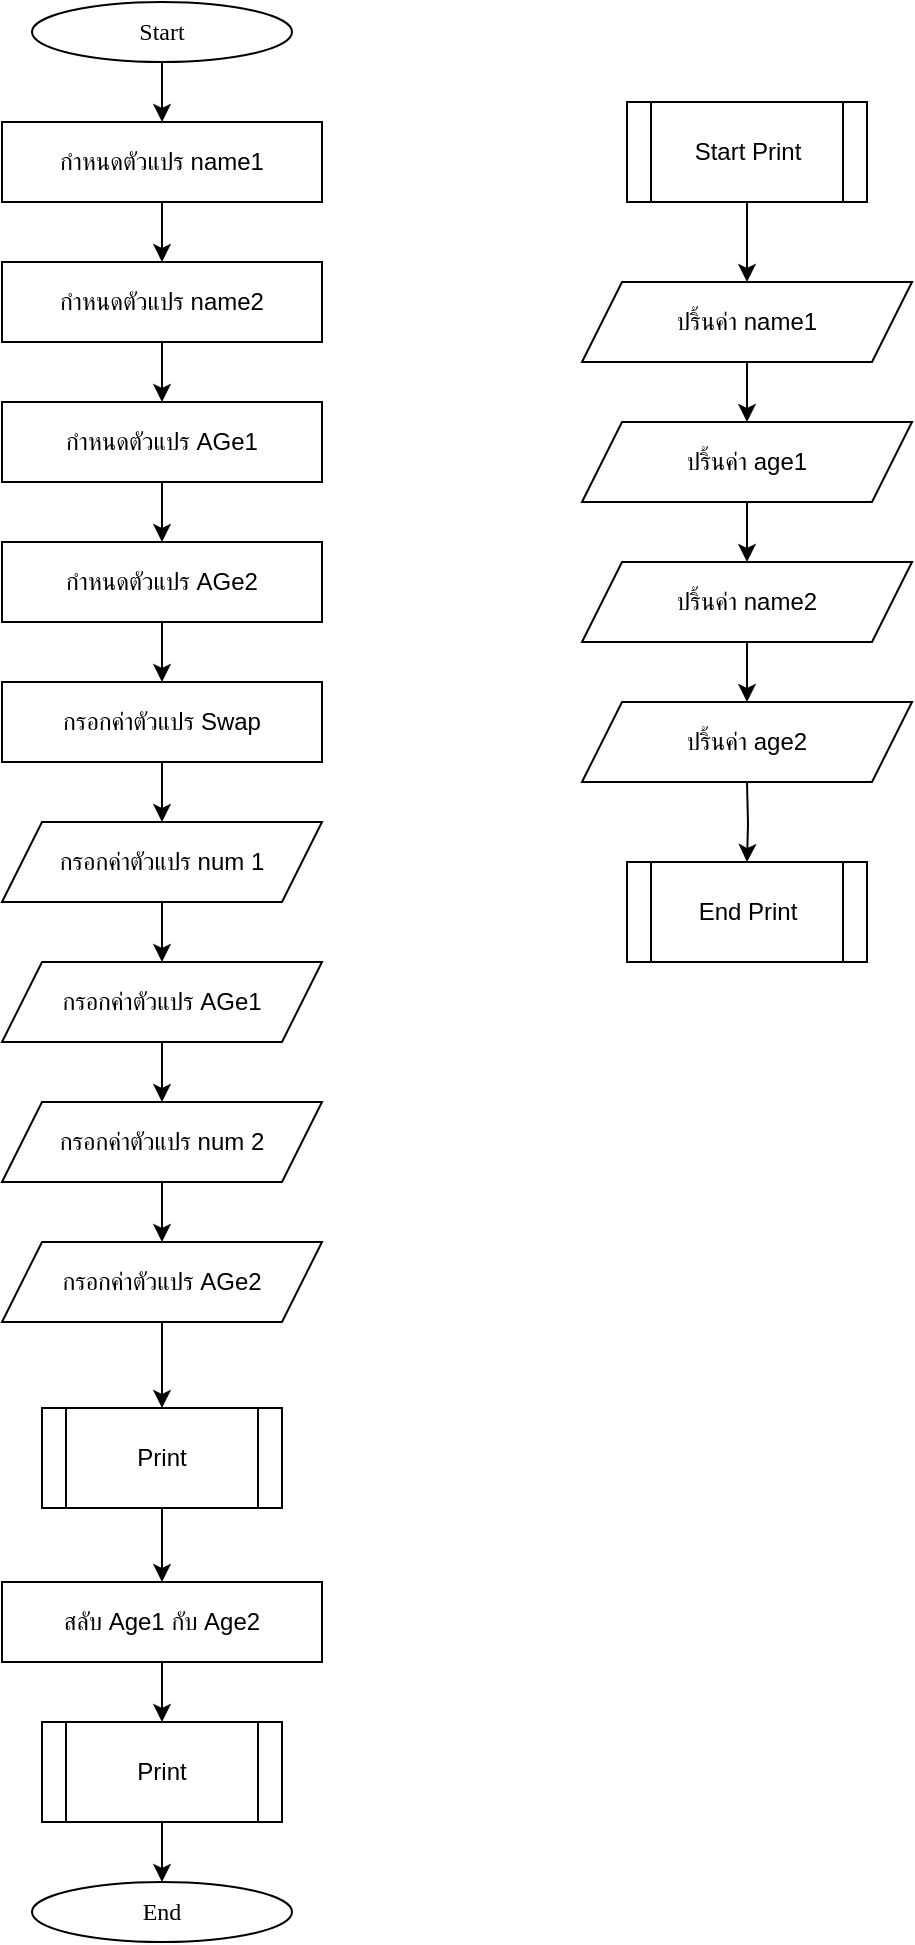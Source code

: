 <mxfile version="25.0.1">
  <diagram name="Page-1" id="WpQWqwLGqnZRCDRyW1KJ">
    <mxGraphModel dx="1684" dy="1552" grid="1" gridSize="10" guides="1" tooltips="1" connect="1" arrows="1" fold="1" page="1" pageScale="1" pageWidth="850" pageHeight="1100" math="0" shadow="0">
      <root>
        <mxCell id="0" />
        <mxCell id="1" parent="0" />
        <mxCell id="gyq8WIJsPYIdBO1_Q_WW-1" value="" style="edgeStyle=orthogonalEdgeStyle;rounded=0;orthogonalLoop=1;jettySize=auto;html=1;" edge="1" parent="1" source="gyq8WIJsPYIdBO1_Q_WW-2">
          <mxGeometry relative="1" as="geometry">
            <mxPoint x="-589.971" y="-960" as="targetPoint" />
          </mxGeometry>
        </mxCell>
        <mxCell id="gyq8WIJsPYIdBO1_Q_WW-2" value="&lt;font data-font-src=&quot;https://fonts.googleapis.com/css?family=Sarabun&quot; face=&quot;Sarabun&quot;&gt;Start&lt;/font&gt;" style="ellipse;whiteSpace=wrap;html=1;" vertex="1" parent="1">
          <mxGeometry x="-655.0" y="-1020" width="130" height="30" as="geometry" />
        </mxCell>
        <mxCell id="gyq8WIJsPYIdBO1_Q_WW-3" value="" style="edgeStyle=orthogonalEdgeStyle;rounded=0;orthogonalLoop=1;jettySize=auto;html=1;" edge="1" parent="1" source="gyq8WIJsPYIdBO1_Q_WW-4" target="gyq8WIJsPYIdBO1_Q_WW-6">
          <mxGeometry relative="1" as="geometry" />
        </mxCell>
        <mxCell id="gyq8WIJsPYIdBO1_Q_WW-4" value="กำหนดตัวแปร name2" style="rounded=0;whiteSpace=wrap;html=1;" vertex="1" parent="1">
          <mxGeometry x="-670" y="-890" width="160" height="40" as="geometry" />
        </mxCell>
        <mxCell id="gyq8WIJsPYIdBO1_Q_WW-5" value="" style="edgeStyle=orthogonalEdgeStyle;rounded=0;orthogonalLoop=1;jettySize=auto;html=1;" edge="1" parent="1" source="gyq8WIJsPYIdBO1_Q_WW-6" target="gyq8WIJsPYIdBO1_Q_WW-8">
          <mxGeometry relative="1" as="geometry" />
        </mxCell>
        <mxCell id="gyq8WIJsPYIdBO1_Q_WW-6" value="กำหนดตัวแปร AGe1" style="rounded=0;whiteSpace=wrap;html=1;" vertex="1" parent="1">
          <mxGeometry x="-670" y="-820" width="160" height="40" as="geometry" />
        </mxCell>
        <mxCell id="gyq8WIJsPYIdBO1_Q_WW-7" style="edgeStyle=orthogonalEdgeStyle;rounded=0;orthogonalLoop=1;jettySize=auto;html=1;entryX=0.5;entryY=0;entryDx=0;entryDy=0;" edge="1" parent="1" source="gyq8WIJsPYIdBO1_Q_WW-8" target="gyq8WIJsPYIdBO1_Q_WW-10">
          <mxGeometry relative="1" as="geometry" />
        </mxCell>
        <mxCell id="gyq8WIJsPYIdBO1_Q_WW-8" value="กำหนดตัวแปร&amp;nbsp;&lt;span style=&quot;color: rgba(0, 0, 0, 0); font-family: monospace; font-size: 0px; text-align: start; text-wrap-mode: nowrap;&quot;&gt;%3CmxGraphModel%3E%3Croot%3E%3CmxCell%20id%3D%220%22%2F%3E%3CmxCell%20id%3D%221%22%20parent%3D%220%22%2F%3E%3CmxCell%20id%3D%222%22%20value%3D%22%22%20style%3D%22edgeStyle%3DorthogonalEdgeStyle%3Brounded%3D0%3BorthogonalLoop%3D1%3BjettySize%3Dauto%3Bhtml%3D1%3B%22%20edge%3D%221%22%20source%3D%223%22%20parent%3D%221%22%3E%3CmxGeometry%20relative%3D%221%22%20as%3D%22geometry%22%3E%3CmxPoint%20x%3D%22-679.971%22%20y%3D%22-950%22%20as%3D%22targetPoint%22%2F%3E%3C%2FmxGeometry%3E%3C%2FmxCell%3E%3CmxCell%20id%3D%223%22%20value%3D%22%26lt%3Bfont%20data-font-src%3D%26quot%3Bhttps%3A%2F%2Ffonts.googleapis.com%2Fcss%3Ffamily%3DSarabun%26quot%3B%20face%3D%26quot%3BSarabun%26quot%3B%26gt%3BStart%26lt%3B%2Ffont%26gt%3B%22%20style%3D%22ellipse%3BwhiteSpace%3Dwrap%3Bhtml%3D1%3B%22%20vertex%3D%221%22%20parent%3D%221%22%3E%3CmxGeometry%20x%3D%22-745.0%22%20y%3D%22-1010%22%20width%3D%22130%22%20height%3D%2230%22%20as%3D%22geometry%22%2F%3E%3C%2FmxCell%3E%3CmxCell%20id%3D%224%22%20value%3D%22%22%20style%3D%22edgeStyle%3DorthogonalEdgeStyle%3Brounded%3D0%3BorthogonalLoop%3D1%3BjettySize%3Dauto%3Bhtml%3D1%3B%22%20edge%3D%221%22%20source%3D%225%22%20target%3D%227%22%20parent%3D%221%22%3E%3CmxGeometry%20relative%3D%221%22%20as%3D%22geometry%22%2F%3E%3C%2FmxCell%3E%3CmxCell%20id%3D%225%22%20value%3D%22%E0%B8%81%E0%B8%B3%E0%B8%AB%E0%B8%99%E0%B8%94%E0%B8%95%E0%B8%B1%E0%B8%A7%E0%B9%81%E0%B8%9B%E0%B8%A3%20num%201%22%20style%3D%22rounded%3D0%3BwhiteSpace%3Dwrap%3Bhtml%3D1%3B%22%20vertex%3D%221%22%20parent%3D%221%22%3E%3CmxGeometry%20x%3D%22-760%22%20y%3D%22-880%22%20width%3D%22160%22%20height%3D%2240%22%20as%3D%22geometry%22%2F%3E%3C%2FmxCell%3E%3CmxCell%20id%3D%226%22%20value%3D%22%22%20style%3D%22edgeStyle%3DorthogonalEdgeStyle%3Brounded%3D0%3BorthogonalLoop%3D1%3BjettySize%3Dauto%3Bhtml%3D1%3B%22%20edge%3D%221%22%20source%3D%227%22%20target%3D%229%22%20parent%3D%221%22%3E%3CmxGeometry%20relative%3D%221%22%20as%3D%22geometry%22%2F%3E%3C%2FmxCell%3E%3CmxCell%20id%3D%227%22%20value%3D%22%E0%B8%81%E0%B8%B3%E0%B8%AB%E0%B8%99%E0%B8%94%E0%B8%95%E0%B8%B1%E0%B8%A7%E0%B9%81%E0%B8%9B%E0%B8%A3%20num%202%22%20style%3D%22rounded%3D0%3BwhiteSpace%3Dwrap%3Bhtml%3D1%3B%22%20vertex%3D%221%22%20parent%3D%221%22%3E%3CmxGeometry%20x%3D%22-760%22%20y%3D%22-810%22%20width%3D%22160%22%20height%3D%2240%22%20as%3D%22geometry%22%2F%3E%3C%2FmxCell%3E%3CmxCell%20id%3D%228%22%20style%3D%22edgeStyle%3DorthogonalEdgeStyle%3Brounded%3D0%3BorthogonalLoop%3D1%3BjettySize%3Dauto%3Bhtml%3D1%3BentryX%3D0.5%3BentryY%3D0%3BentryDx%3D0%3BentryDy%3D0%3B%22%20edge%3D%221%22%20source%3D%229%22%20target%3D%2211%22%20parent%3D%221%22%3E%3CmxGeometry%20relative%3D%221%22%20as%3D%22geometry%22%2F%3E%3C%2FmxCell%3E%3CmxCell%20id%3D%229%22%20value%3D%22%E0%B8%81%E0%B8%B3%E0%B8%AB%E0%B8%99%E0%B8%94%E0%B8%95%E0%B8%B1%E0%B8%A7%E0%B9%81%E0%B8%9B%E0%B8%A3%20num%203%22%20style%3D%22rounded%3D0%3BwhiteSpace%3Dwrap%3Bhtml%3D1%3B%22%20vertex%3D%221%22%20parent%3D%221%22%3E%3CmxGeometry%20x%3D%22-760%22%20y%3D%22-740%22%20width%3D%22160%22%20height%3D%2240%22%20as%3D%22geometry%22%2F%3E%3C%2FmxCell%3E%3CmxCell%20id%3D%2210%22%20value%3D%22%22%20style%3D%22edgeStyle%3DorthogonalEdgeStyle%3Brounded%3D0%3BorthogonalLoop%3D1%3BjettySize%3Dauto%3Bhtml%3D1%3B%22%20edge%3D%221%22%20source%3D%2211%22%20target%3D%2213%22%20parent%3D%221%22%3E%3CmxGeometry%20relative%3D%221%22%20as%3D%22geometry%22%2F%3E%3C%2FmxCell%3E%3CmxCell%20id%3D%2211%22%20value%3D%22%E0%B8%81%E0%B8%A3%E0%B8%AD%E0%B8%81%E0%B8%84%E0%B9%88%E0%B8%B2%E0%B8%95%E0%B8%B1%E0%B8%A7%E0%B9%81%E0%B8%9B%E0%B8%A3%20num%201%22%20style%3D%22rounded%3D0%3BwhiteSpace%3Dwrap%3Bhtml%3D1%3B%22%20vertex%3D%221%22%20parent%3D%221%22%3E%3CmxGeometry%20x%3D%22-760%22%20y%3D%22-670%22%20width%3D%22160%22%20height%3D%2240%22%20as%3D%22geometry%22%2F%3E%3C%2FmxCell%3E%3CmxCell%20id%3D%2212%22%20value%3D%22%22%20style%3D%22edgeStyle%3DorthogonalEdgeStyle%3Brounded%3D0%3BorthogonalLoop%3D1%3BjettySize%3Dauto%3Bhtml%3D1%3B%22%20edge%3D%221%22%20source%3D%2213%22%20target%3D%2215%22%20parent%3D%221%22%3E%3CmxGeometry%20relative%3D%221%22%20as%3D%22geometry%22%2F%3E%3C%2FmxCell%3E%3CmxCell%20id%3D%2213%22%20value%3D%22%E0%B8%81%E0%B8%A3%E0%B8%AD%E0%B8%81%E0%B8%84%E0%B9%88%E0%B8%B2%E0%B8%95%E0%B8%B1%E0%B8%A7%E0%B9%81%E0%B8%9B%E0%B8%A3%20num%202%22%20style%3D%22rounded%3D0%3BwhiteSpace%3Dwrap%3Bhtml%3D1%3B%22%20vertex%3D%221%22%20parent%3D%221%22%3E%3CmxGeometry%20x%3D%22-760%22%20y%3D%22-600%22%20width%3D%22160%22%20height%3D%2240%22%20as%3D%22geometry%22%2F%3E%3C%2FmxCell%3E%3CmxCell%20id%3D%2214%22%20value%3D%22%22%20style%3D%22edgeStyle%3DorthogonalEdgeStyle%3Brounded%3D0%3BorthogonalLoop%3D1%3BjettySize%3Dauto%3Bhtml%3D1%3B%22%20edge%3D%221%22%20source%3D%2215%22%20target%3D%2229%22%20parent%3D%221%22%3E%3CmxGeometry%20relative%3D%221%22%20as%3D%22geometry%22%2F%3E%3C%2FmxCell%3E%3CmxCell%20id%3D%2215%22%20value%3D%22%E0%B8%81%E0%B8%A3%E0%B8%AD%E0%B8%81%E0%B8%84%E0%B9%88%E0%B8%B2%E0%B8%95%E0%B8%B1%E0%B8%A7%E0%B9%81%E0%B8%9B%E0%B8%A3%20num%203%22%20style%3D%22rounded%3D0%3BwhiteSpace%3Dwrap%3Bhtml%3D1%3B%22%20vertex%3D%221%22%20parent%3D%221%22%3E%3CmxGeometry%20x%3D%22-760%22%20y%3D%22-530%22%20width%3D%22160%22%20height%3D%2240%22%20as%3D%22geometry%22%2F%3E%3C%2FmxCell%3E%3CmxCell%20id%3D%2216%22%20value%3D%22%22%20style%3D%22edgeStyle%3DorthogonalEdgeStyle%3Brounded%3D0%3BorthogonalLoop%3D1%3BjettySize%3Dauto%3Bhtml%3D1%3B%22%20edge%3D%221%22%20source%3D%2217%22%20target%3D%2219%22%20parent%3D%221%22%3E%3CmxGeometry%20relative%3D%221%22%20as%3D%22geometry%22%2F%3E%3C%2FmxCell%3E%3CmxCell%20id%3D%2217%22%20value%3D%22Start%20cal%22%20style%3D%22shape%3Dprocess%3BwhiteSpace%3Dwrap%3Bhtml%3D1%3BbackgroundOutline%3D1%3B%22%20vertex%3D%221%22%20parent%3D%221%22%3E%3CmxGeometry%20x%3D%22-210%22%20y%3D%22-940%22%20width%3D%22120%22%20height%3D%2250%22%20as%3D%22geometry%22%2F%3E%3C%2FmxCell%3E%3CmxCell%20id%3D%2218%22%20value%3D%22%22%20style%3D%22edgeStyle%3DorthogonalEdgeStyle%3Brounded%3D0%3BorthogonalLoop%3D1%3BjettySize%3Dauto%3Bhtml%3D1%3B%22%20edge%3D%221%22%20source%3D%2219%22%20target%3D%2221%22%20parent%3D%221%22%3E%3CmxGeometry%20relative%3D%221%22%20as%3D%22geometry%22%2F%3E%3C%2FmxCell%3E%3CmxCell%20id%3D%2219%22%20value%3D%22sum%20%3D%20num1%20%2B%20num2%20%2Bnum3%22%20style%3D%22rounded%3D0%3BwhiteSpace%3Dwrap%3Bhtml%3D1%3B%22%20vertex%3D%221%22%20parent%3D%221%22%3E%3CmxGeometry%20x%3D%22-230%22%20y%3D%22-850%22%20width%3D%22160%22%20height%3D%2240%22%20as%3D%22geometry%22%2F%3E%3C%2FmxCell%3E%3CmxCell%20id%3D%2220%22%20value%3D%22%22%20style%3D%22edgeStyle%3DorthogonalEdgeStyle%3Brounded%3D0%3BorthogonalLoop%3D1%3BjettySize%3Dauto%3Bhtml%3D1%3B%22%20edge%3D%221%22%20source%3D%2221%22%20target%3D%2224%22%20parent%3D%221%22%3E%3CmxGeometry%20relative%3D%221%22%20as%3D%22geometry%22%2F%3E%3C%2FmxCell%3E%3CmxCell%20id%3D%2221%22%20value%3D%22%26lt%3Bfont%20face%3D%26quot%3BConsolas%2C%20Courier%20New%2C%20monospace%26quot%3B%26gt%3B%26lt%3Bspan%20style%3D%26quot%3Bfont-size%3A%2014px%3B%20white-space%3A%20pre%3B%26quot%3B%26gt%3Breturn%20sum%20%26lt%3B%2Fspan%26gt%3B%26lt%3B%2Ffont%26gt%3B%22%20style%3D%22rounded%3D0%3BwhiteSpace%3Dwrap%3Bhtml%3D1%3B%22%20vertex%3D%221%22%20parent%3D%221%22%3E%3CmxGeometry%20x%3D%22-230%22%20y%3D%22-780%22%20width%3D%22160%22%20height%3D%2240%22%20as%3D%22geometry%22%2F%3E%3C%2FmxCell%3E%3CmxCell%20id%3D%2222%22%20style%3D%22edgeStyle%3DorthogonalEdgeStyle%3Brounded%3D0%3BorthogonalLoop%3D1%3BjettySize%3Dauto%3Bhtml%3D1%3BentryX%3D0.5%3BentryY%3D0%3BentryDx%3D0%3BentryDy%3D0%3B%22%20edge%3D%221%22%20source%3D%2223%22%20target%3D%225%22%20parent%3D%221%22%3E%3CmxGeometry%20relative%3D%221%22%20as%3D%22geometry%22%2F%3E%3C%2FmxCell%3E%3CmxCell%20id%3D%2223%22%20value%3D%22%E0%B8%81%E0%B8%B3%E0%B8%AB%E0%B8%99%E0%B8%94%E0%B8%95%E0%B8%B1%E0%B8%A7%E0%B9%81%E0%B8%9B%E0%B8%A3%20Sum%22%20style%3D%22rounded%3D0%3BwhiteSpace%3Dwrap%3Bhtml%3D1%3B%22%20vertex%3D%221%22%20parent%3D%221%22%3E%3CmxGeometry%20x%3D%22-760%22%20y%3D%22-950%22%20width%3D%22160%22%20height%3D%2240%22%20as%3D%22geometry%22%2F%3E%3C%2FmxCell%3E%3CmxCell%20id%3D%2224%22%20value%3D%22End%20cal%22%20style%3D%22shape%3Dprocess%3BwhiteSpace%3Dwrap%3Bhtml%3D1%3BbackgroundOutline%3D1%3B%22%20vertex%3D%221%22%20parent%3D%221%22%3E%3CmxGeometry%20x%3D%22-210%22%20y%3D%22-700%22%20width%3D%22120%22%20height%3D%2250%22%20as%3D%22geometry%22%2F%3E%3C%2FmxCell%3E%3CmxCell%20id%3D%2225%22%20value%3D%22%22%20style%3D%22edgeStyle%3DorthogonalEdgeStyle%3Brounded%3D0%3BorthogonalLoop%3D1%3BjettySize%3Dauto%3Bhtml%3D1%3B%22%20edge%3D%221%22%20source%3D%2226%22%20target%3D%2227%22%20parent%3D%221%22%3E%3CmxGeometry%20relative%3D%221%22%20as%3D%22geometry%22%2F%3E%3C%2FmxCell%3E%3CmxCell%20id%3D%2226%22%20value%3D%22%E0%B8%9B%E0%B8%A3%E0%B8%B4%E0%B9%89%E0%B8%99%20Sum%22%20style%3D%22rounded%3D0%3BwhiteSpace%3Dwrap%3Bhtml%3D1%3Bshape%3Dparallelogram%3Bperimeter%3DparallelogramPerimeter%3BfixedSize%3D1%3B%22%20vertex%3D%221%22%20parent%3D%221%22%3E%3CmxGeometry%20x%3D%22-760%22%20y%3D%22-357%22%20width%3D%22160%22%20height%3D%2240%22%20as%3D%22geometry%22%2F%3E%3C%2FmxCell%3E%3CmxCell%20id%3D%2227%22%20value%3D%22%26lt%3Bfont%20data-font-src%3D%26quot%3Bhttps%3A%2F%2Ffonts.googleapis.com%2Fcss%3Ffamily%3DSarabun%26quot%3B%20face%3D%26quot%3BSarabun%26quot%3B%26gt%3BEnd%26lt%3B%2Ffont%26gt%3B%22%20style%3D%22ellipse%3BwhiteSpace%3Dwrap%3Bhtml%3D1%3B%22%20vertex%3D%221%22%20parent%3D%221%22%3E%3CmxGeometry%20x%3D%22-745.0%22%20y%3D%22-277%22%20width%3D%22130%22%20height%3D%2230%22%20as%3D%22geometry%22%2F%3E%3C%2FmxCell%3E%3CmxCell%20id%3D%2228%22%20value%3D%22%22%20style%3D%22edgeStyle%3DorthogonalEdgeStyle%3Brounded%3D0%3BorthogonalLoop%3D1%3BjettySize%3Dauto%3Bhtml%3D1%3B%22%20edge%3D%221%22%20source%3D%2229%22%20target%3D%2226%22%20parent%3D%221%22%3E%3CmxGeometry%20relative%3D%221%22%20as%3D%22geometry%22%2F%3E%3C%2FmxCell%3E%3CmxCell%20id%3D%2229%22%20value%3D%22cal%22%20style%3D%22shape%3Dprocess%3BwhiteSpace%3Dwrap%3Bhtml%3D1%3BbackgroundOutline%3D1%3B%22%20vertex%3D%221%22%20parent%3D%221%22%3E%3CmxGeometry%20x%3D%22-740%22%20y%3D%22-450%22%20width%3D%22120%22%20height%3D%2250%22%20as%3D%22geometry%22%2F%3E%3C%2FmxCell%3E%3C%2Froot%3E%3C%2FmxGraphModel%3E&amp;nbsp;&lt;/span&gt;AGe2" style="rounded=0;whiteSpace=wrap;html=1;" vertex="1" parent="1">
          <mxGeometry x="-670" y="-750" width="160" height="40" as="geometry" />
        </mxCell>
        <mxCell id="gyq8WIJsPYIdBO1_Q_WW-9" value="" style="edgeStyle=orthogonalEdgeStyle;rounded=0;orthogonalLoop=1;jettySize=auto;html=1;" edge="1" parent="1" source="gyq8WIJsPYIdBO1_Q_WW-10" target="gyq8WIJsPYIdBO1_Q_WW-12">
          <mxGeometry relative="1" as="geometry" />
        </mxCell>
        <mxCell id="gyq8WIJsPYIdBO1_Q_WW-10" value="กรอกค่าตัวแปร Swap" style="rounded=0;whiteSpace=wrap;html=1;" vertex="1" parent="1">
          <mxGeometry x="-670" y="-680" width="160" height="40" as="geometry" />
        </mxCell>
        <mxCell id="gyq8WIJsPYIdBO1_Q_WW-11" value="" style="edgeStyle=orthogonalEdgeStyle;rounded=0;orthogonalLoop=1;jettySize=auto;html=1;" edge="1" parent="1" source="gyq8WIJsPYIdBO1_Q_WW-12" target="gyq8WIJsPYIdBO1_Q_WW-14">
          <mxGeometry relative="1" as="geometry" />
        </mxCell>
        <mxCell id="gyq8WIJsPYIdBO1_Q_WW-12" value="กรอกค่าตัวแปร num 1" style="rounded=0;whiteSpace=wrap;html=1;shape=parallelogram;perimeter=parallelogramPerimeter;fixedSize=1;" vertex="1" parent="1">
          <mxGeometry x="-670" y="-610" width="160" height="40" as="geometry" />
        </mxCell>
        <mxCell id="gyq8WIJsPYIdBO1_Q_WW-32" value="" style="edgeStyle=orthogonalEdgeStyle;rounded=0;orthogonalLoop=1;jettySize=auto;html=1;" edge="1" parent="1" source="gyq8WIJsPYIdBO1_Q_WW-14" target="gyq8WIJsPYIdBO1_Q_WW-31">
          <mxGeometry relative="1" as="geometry" />
        </mxCell>
        <mxCell id="gyq8WIJsPYIdBO1_Q_WW-14" value="กรอกค่าตัวแปร AGe1" style="rounded=0;whiteSpace=wrap;html=1;shape=parallelogram;perimeter=parallelogramPerimeter;fixedSize=1;" vertex="1" parent="1">
          <mxGeometry x="-670" y="-540" width="160" height="40" as="geometry" />
        </mxCell>
        <mxCell id="gyq8WIJsPYIdBO1_Q_WW-15" value="" style="edgeStyle=orthogonalEdgeStyle;rounded=0;orthogonalLoop=1;jettySize=auto;html=1;" edge="1" parent="1" source="gyq8WIJsPYIdBO1_Q_WW-16">
          <mxGeometry relative="1" as="geometry">
            <mxPoint x="-297.5" y="-880" as="targetPoint" />
          </mxGeometry>
        </mxCell>
        <mxCell id="gyq8WIJsPYIdBO1_Q_WW-16" value="Start Print" style="shape=process;whiteSpace=wrap;html=1;backgroundOutline=1;" vertex="1" parent="1">
          <mxGeometry x="-357.5" y="-970" width="120" height="50" as="geometry" />
        </mxCell>
        <mxCell id="gyq8WIJsPYIdBO1_Q_WW-19" value="" style="edgeStyle=orthogonalEdgeStyle;rounded=0;orthogonalLoop=1;jettySize=auto;html=1;" edge="1" parent="1" target="gyq8WIJsPYIdBO1_Q_WW-23">
          <mxGeometry relative="1" as="geometry">
            <mxPoint x="-297.5" y="-630" as="sourcePoint" />
          </mxGeometry>
        </mxCell>
        <mxCell id="gyq8WIJsPYIdBO1_Q_WW-21" style="edgeStyle=orthogonalEdgeStyle;rounded=0;orthogonalLoop=1;jettySize=auto;html=1;entryX=0.5;entryY=0;entryDx=0;entryDy=0;" edge="1" parent="1" source="gyq8WIJsPYIdBO1_Q_WW-22" target="gyq8WIJsPYIdBO1_Q_WW-4">
          <mxGeometry relative="1" as="geometry" />
        </mxCell>
        <mxCell id="gyq8WIJsPYIdBO1_Q_WW-22" value="กำหนดตัวแปร name1" style="rounded=0;whiteSpace=wrap;html=1;" vertex="1" parent="1">
          <mxGeometry x="-670" y="-960" width="160" height="40" as="geometry" />
        </mxCell>
        <mxCell id="gyq8WIJsPYIdBO1_Q_WW-23" value="End Print" style="shape=process;whiteSpace=wrap;html=1;backgroundOutline=1;" vertex="1" parent="1">
          <mxGeometry x="-357.5" y="-590" width="120" height="50" as="geometry" />
        </mxCell>
        <mxCell id="gyq8WIJsPYIdBO1_Q_WW-26" value="&lt;font data-font-src=&quot;https://fonts.googleapis.com/css?family=Sarabun&quot; face=&quot;Sarabun&quot;&gt;End&lt;/font&gt;" style="ellipse;whiteSpace=wrap;html=1;" vertex="1" parent="1">
          <mxGeometry x="-655.0" y="-80" width="130" height="30" as="geometry" />
        </mxCell>
        <mxCell id="gyq8WIJsPYIdBO1_Q_WW-29" value="" style="edgeStyle=orthogonalEdgeStyle;rounded=0;orthogonalLoop=1;jettySize=auto;html=1;" edge="1" source="gyq8WIJsPYIdBO1_Q_WW-31" target="gyq8WIJsPYIdBO1_Q_WW-30" parent="1">
          <mxGeometry relative="1" as="geometry" />
        </mxCell>
        <mxCell id="gyq8WIJsPYIdBO1_Q_WW-45" value="" style="edgeStyle=orthogonalEdgeStyle;rounded=0;orthogonalLoop=1;jettySize=auto;html=1;" edge="1" parent="1" source="gyq8WIJsPYIdBO1_Q_WW-30" target="gyq8WIJsPYIdBO1_Q_WW-44">
          <mxGeometry relative="1" as="geometry" />
        </mxCell>
        <mxCell id="gyq8WIJsPYIdBO1_Q_WW-30" value="กรอกค่าตัวแปร AGe2" style="rounded=0;whiteSpace=wrap;html=1;shape=parallelogram;perimeter=parallelogramPerimeter;fixedSize=1;" vertex="1" parent="1">
          <mxGeometry x="-670" y="-400" width="160" height="40" as="geometry" />
        </mxCell>
        <mxCell id="gyq8WIJsPYIdBO1_Q_WW-31" value="กรอกค่าตัวแปร num 2" style="rounded=0;whiteSpace=wrap;html=1;shape=parallelogram;perimeter=parallelogramPerimeter;fixedSize=1;" vertex="1" parent="1">
          <mxGeometry x="-670" y="-470" width="160" height="40" as="geometry" />
        </mxCell>
        <mxCell id="gyq8WIJsPYIdBO1_Q_WW-40" value="" style="edgeStyle=orthogonalEdgeStyle;rounded=0;orthogonalLoop=1;jettySize=auto;html=1;" edge="1" parent="1" source="gyq8WIJsPYIdBO1_Q_WW-35" target="gyq8WIJsPYIdBO1_Q_WW-38">
          <mxGeometry relative="1" as="geometry" />
        </mxCell>
        <mxCell id="gyq8WIJsPYIdBO1_Q_WW-35" value="ปริ้นค่า name1" style="shape=parallelogram;perimeter=parallelogramPerimeter;whiteSpace=wrap;html=1;fixedSize=1;" vertex="1" parent="1">
          <mxGeometry x="-380" y="-880" width="165" height="40" as="geometry" />
        </mxCell>
        <mxCell id="gyq8WIJsPYIdBO1_Q_WW-43" value="" style="edgeStyle=orthogonalEdgeStyle;rounded=0;orthogonalLoop=1;jettySize=auto;html=1;" edge="1" parent="1" source="gyq8WIJsPYIdBO1_Q_WW-36" target="gyq8WIJsPYIdBO1_Q_WW-42">
          <mxGeometry relative="1" as="geometry" />
        </mxCell>
        <mxCell id="gyq8WIJsPYIdBO1_Q_WW-36" value="ปริ้นค่า name2" style="shape=parallelogram;perimeter=parallelogramPerimeter;whiteSpace=wrap;html=1;fixedSize=1;" vertex="1" parent="1">
          <mxGeometry x="-380" y="-740" width="165" height="40" as="geometry" />
        </mxCell>
        <mxCell id="gyq8WIJsPYIdBO1_Q_WW-41" value="" style="edgeStyle=orthogonalEdgeStyle;rounded=0;orthogonalLoop=1;jettySize=auto;html=1;" edge="1" parent="1" source="gyq8WIJsPYIdBO1_Q_WW-38" target="gyq8WIJsPYIdBO1_Q_WW-36">
          <mxGeometry relative="1" as="geometry" />
        </mxCell>
        <mxCell id="gyq8WIJsPYIdBO1_Q_WW-38" value="ปริ้นค่า age1" style="shape=parallelogram;perimeter=parallelogramPerimeter;whiteSpace=wrap;html=1;fixedSize=1;" vertex="1" parent="1">
          <mxGeometry x="-380" y="-810" width="165" height="40" as="geometry" />
        </mxCell>
        <mxCell id="gyq8WIJsPYIdBO1_Q_WW-42" value="ปริ้นค่า age2" style="shape=parallelogram;perimeter=parallelogramPerimeter;whiteSpace=wrap;html=1;fixedSize=1;" vertex="1" parent="1">
          <mxGeometry x="-380" y="-670" width="165" height="40" as="geometry" />
        </mxCell>
        <mxCell id="gyq8WIJsPYIdBO1_Q_WW-48" value="" style="edgeStyle=orthogonalEdgeStyle;rounded=0;orthogonalLoop=1;jettySize=auto;html=1;" edge="1" parent="1" source="gyq8WIJsPYIdBO1_Q_WW-44" target="gyq8WIJsPYIdBO1_Q_WW-47">
          <mxGeometry relative="1" as="geometry" />
        </mxCell>
        <mxCell id="gyq8WIJsPYIdBO1_Q_WW-44" value="Print" style="shape=process;whiteSpace=wrap;html=1;backgroundOutline=1;" vertex="1" parent="1">
          <mxGeometry x="-650" y="-317" width="120" height="50" as="geometry" />
        </mxCell>
        <mxCell id="gyq8WIJsPYIdBO1_Q_WW-50" value="" style="edgeStyle=orthogonalEdgeStyle;rounded=0;orthogonalLoop=1;jettySize=auto;html=1;" edge="1" parent="1" source="gyq8WIJsPYIdBO1_Q_WW-47" target="gyq8WIJsPYIdBO1_Q_WW-49">
          <mxGeometry relative="1" as="geometry" />
        </mxCell>
        <mxCell id="gyq8WIJsPYIdBO1_Q_WW-47" value="สลับ Age1 กับ Age2" style="rounded=0;whiteSpace=wrap;html=1;" vertex="1" parent="1">
          <mxGeometry x="-670" y="-230" width="160" height="40" as="geometry" />
        </mxCell>
        <mxCell id="gyq8WIJsPYIdBO1_Q_WW-51" value="" style="edgeStyle=orthogonalEdgeStyle;rounded=0;orthogonalLoop=1;jettySize=auto;html=1;" edge="1" parent="1" source="gyq8WIJsPYIdBO1_Q_WW-49" target="gyq8WIJsPYIdBO1_Q_WW-26">
          <mxGeometry relative="1" as="geometry" />
        </mxCell>
        <mxCell id="gyq8WIJsPYIdBO1_Q_WW-49" value="Print" style="shape=process;whiteSpace=wrap;html=1;backgroundOutline=1;" vertex="1" parent="1">
          <mxGeometry x="-650" y="-160" width="120" height="50" as="geometry" />
        </mxCell>
      </root>
    </mxGraphModel>
  </diagram>
</mxfile>
